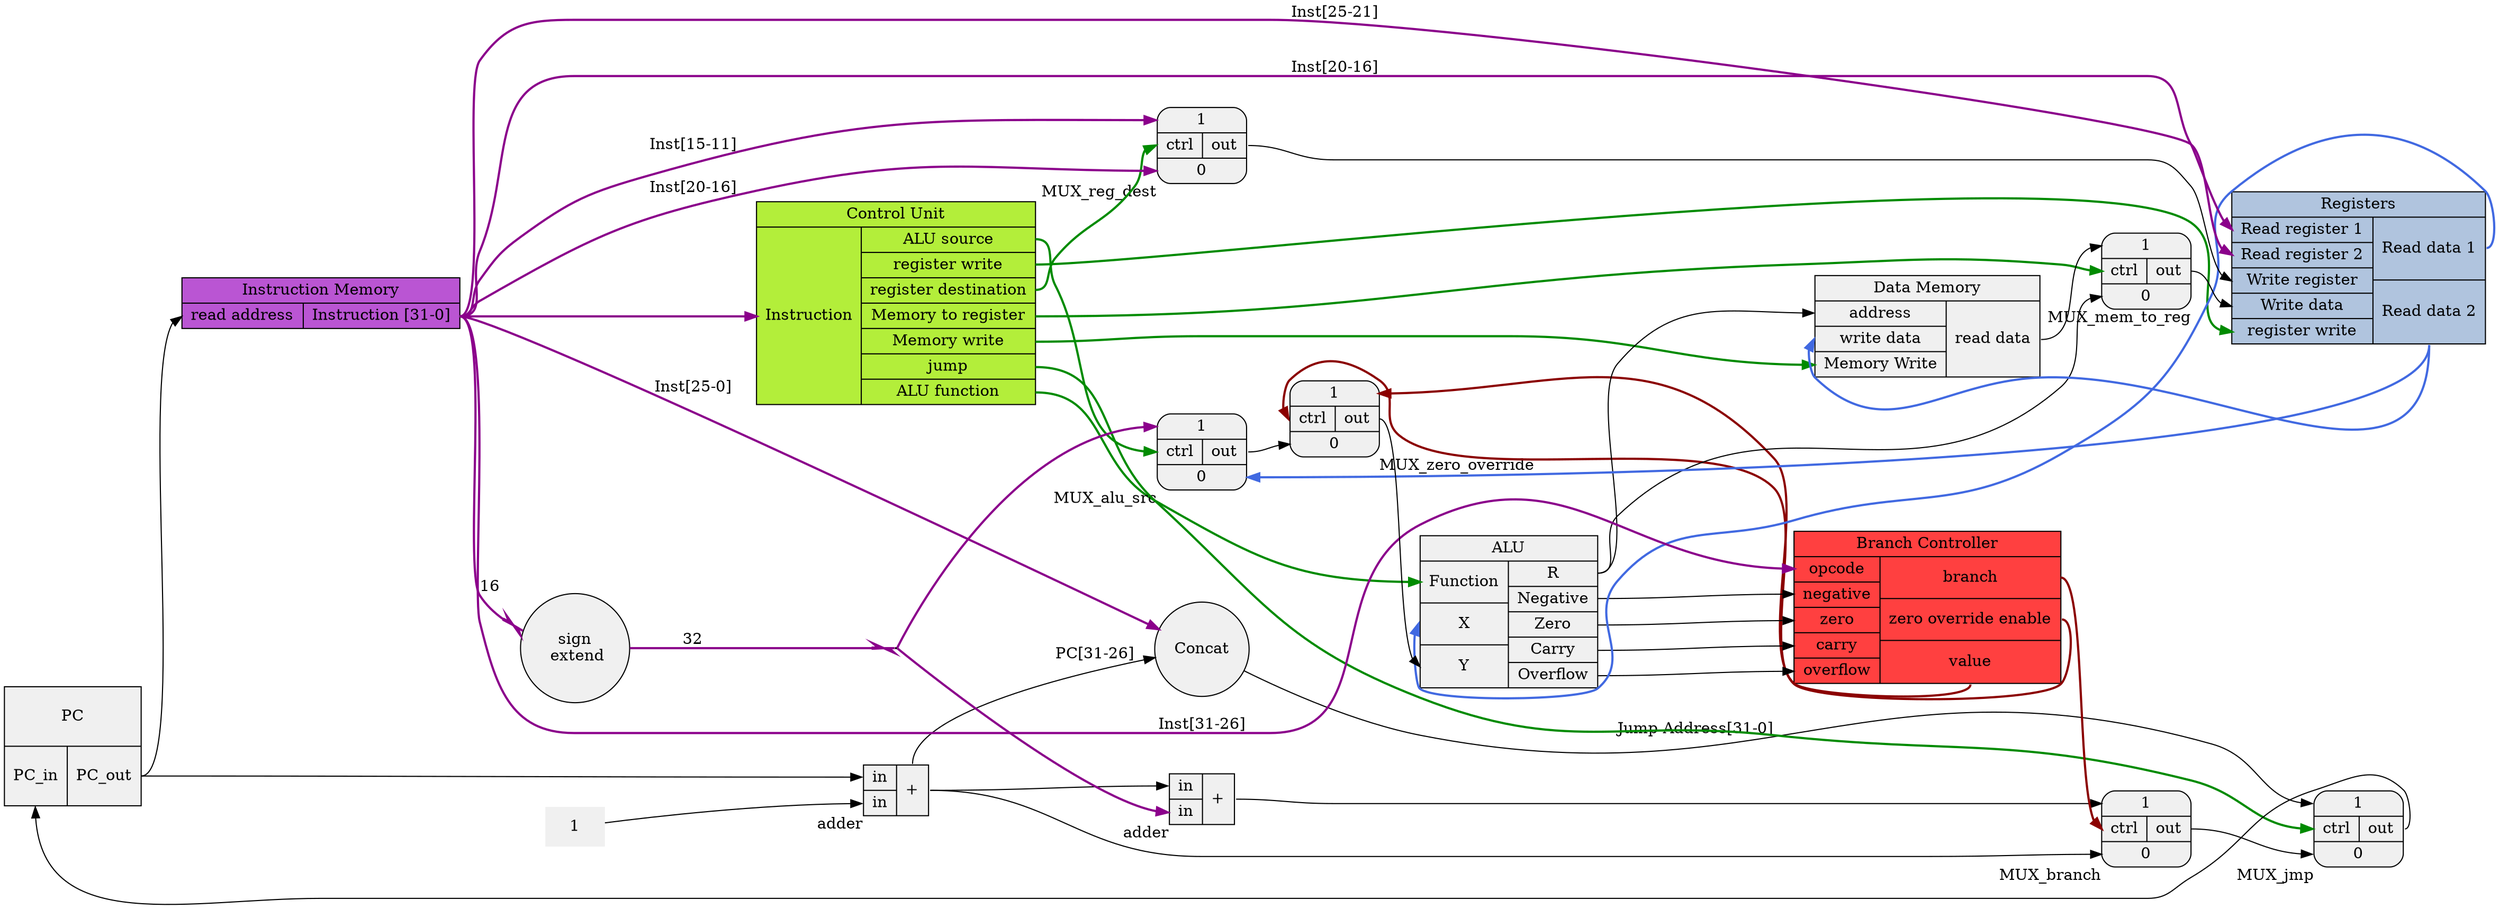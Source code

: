 digraph graphname {
    graph [rankdir="LR" overlap="false" splines="true"]; //splines="ortho"
    node [shape=record style="filled" fillcolor="grey94"];


    // f0 always refer to the part of block/component/blob that has its name on it
    // except for muxes, which have their names floating around them as an external label
    "PC" [height="1.5" label="<f0> PC | {<in> PC_in | <out> PC_out }"];

    "Add1" [xlabel="adder" label="{{<in1> in | <in2> in} | <out> +}}"]; //in1 should get rendered as the top one
    "constant_1" [label="1" shape="plaintext"];


    "Add2" [xlabel="adder" label="{{<in1> in | <in2> in} | <out> +}}"];
    "Concat" [shape="circle"];
    "Sign Extend" [ shape="circle" label="sign\n extend"];

    "Control Unit" [style="filled" fillcolor="olivedrab2" label="<f0> Control Unit | {{ <inst> Instruction} | {<alusource> ALU source | <regwrite> register write | <regdest> register destination | <memtoreg> Memory to register | <memw> Memory write | <jump> jump | <alufunc> ALU function }}"];
    "Branch Controller" [style="filled" fillcolor="brown1" label="<f0> Branch Controller | {{<opcode> opcode | <negative> negative | <zero> zero | <carry> carry | <overflow> overflow } | { <branch> branch | <zerooverride> zero override enable | <value> value }}"];

    "ALU" [label="<f0> ALU | {{<func> Function | <x> X | <y> Y} | {<r> R | <negative> Negative | <zero> Zero |<carry> Carry | <overflow> Overflow }}"];

    "Registers" [style="filled" fillcolor="lightsteelblue"  label="<f0> Registers | {{<readreg1> Read register 1 | <readreg2> Read register 2 | <wreg> Write register | <wdata> Write data | <regwrite> register write} | {<readdata1> Read data 1 | <readdata2> Read data 2}} "];

    "Instruction Memory" [style="filled" fillcolor="mediumorchid" label=" <f0>Instruction Memory | {<read address> read address | <inst> Instruction [31-0]}"];
    "Data Memory" [label=" <f0> Data Memory | {{ <address> address | <wdata> write data | <memwrite> Memory Write } | {<rdata> read data} }}"];

    // MUX layout:
    // 1 on top, 0 on bottom
    // control signal is middle-left
    // output is middle-right
    "Register Destination MUX" [shape="Mrecord" label="<1> 1 | { <control> ctrl | <out> out } | <0> 0" xlabel="MUX_reg_dest"];
    "ALU Source MUX" [shape="Mrecord" label="<1> 1 | { <control> ctrl | <out> out } | <0> 0" xlabel="MUX_alu_src"];
    "Branch MUX" [shape="Mrecord" label="<1> 1 | { <control> ctrl | <out> out } | <0> 0" xlabel="MUX_branch"];
    "Jump MUX" [shape="Mrecord" label="<1> 1 | { <control> ctrl | <out> out } | <0> 0" xlabel="MUX_jmp"];
    "Memory to Register MUX" [shape="Mrecord" label="<1> 1 | { <control> ctrl | <out> out } | <0> 0" xlabel="MUX_mem_to_reg"];
    "Zero Override MUX" [shape="Mrecord" label="<1> 1 | { <control> ctrl | <out> out } | <0> 0" xlabel="MUX_zero_override"]

    // was this removed from the design?
//    "Shift Swap MUX" [shape="Mrecord" label="<1> 1 | { <control> | <out> }| <0> 0" xlabel="MUX_shift_swap"];

    // signals! erm I mean EDGES
    PC:out -> "Instruction Memory":"read address";
    PC:out -> "Add1":in1;
    constant_1 -> "Add1":in2;

    Add1:out -> Concat [label="PC[31-26]"];
    Add1:out -> Add2:in1;
    Add1:out -> "Branch MUX":0;

    Add2:out -> "Branch MUX":1;

    "Branch MUX":out -> "Jump MUX":0;
    "Jump MUX":out -> PC:in;
    "Register Destination MUX":out -> "Registers":"wreg";
    "ALU Source MUX":out -> "Zero Override MUX":0;
    "Zero Override MUX":out -> "ALU":y;
    "Memory to Register MUX":out -> "Registers":wdata;


    "Instruction Memory":inst -> "Registers":"readreg2" [label="Inst[25-21]" style="bold" color="magenta4"];
    "Instruction Memory":inst -> "Registers":"readreg1" [label="Inst[20-16]" style="bold" color="magenta4"];
    "Instruction Memory":inst -> "Register Destination MUX":0 [label="Inst[20-16]" style="bold" color="magenta4"];
    "Instruction Memory":inst -> "Register Destination MUX":1 [label="Inst[15-11]" style="bold" color="magenta4"];
    "Instruction Memory":inst -> "Concat" [label="Inst[25-0]" style="bold" color="magenta4"];
    "Instruction Memory":inst -> "Control Unit":inst [ style="bold" color="magenta4"];
    "Instruction Memory":inst -> "Sign Extend" [label="16" arrowhead="rcrowlvee" style="bold" color="magenta4"];
    "Instruction Memory":inst -> "Branch Controller":opcode [label="Inst[31-26]" style="bold" color="magenta4"];

    "Sign Extend" -> SignExtendHolder [label="32" arrowhead="rcrowlvee"  style="bold" color="magenta4"];
    // invisible node trick!
    "SignExtendHolder" [shape="circle" width="0.01" height="0.01" label=""];
    SignExtendHolder -> Add2:in2 [ style="bold" color="magenta4"];
    SignExtendHolder -> "ALU Source MUX":1 [ style="bold" color="magenta4"];

    "Registers":"readdata1" -> "ALU":x [style="bold" color="royalblue"];
    "Registers":"readdata2" -> "ALU Source MUX":0 [style="bold" color="royalblue"];
    "Registers":"readdata2" -> "Data Memory":"wdata" [style="bold" color="royalblue"]; 

    "ALU":r -> "Data Memory":"address";
    "ALU":r -> "Memory to Register MUX":0;
    "ALU":zero -> "Branch Controller":"zero";
    "ALU":negative -> "Branch Controller":"negative";
    "ALU":overflow -> "Branch Controller":overflow;
    "ALU":carry -> "Branch Controller":carry;

    "Data Memory":"rdata" -> "Memory to Register MUX":1;

    "Branch Controller":"zerooverride" -> "Zero Override MUX":control [style="bold" color="red4"];
    "Branch Controller":"value" -> "Zero Override MUX":1 [style="bold" color="red4"];
    "Branch Controller":"branch" -> "Branch MUX":control [style="bold"color="red4"];

    "Control Unit":alusource -> "ALU Source MUX":control [style="bold"color="green4"];
    "Control Unit":regwrite -> "Registers":regwrite [style="bold"color="green4"];
    "Control Unit":regdest -> "Register Destination MUX":control [style="bold"color="green4"];
    "Control Unit":jump -> "Jump MUX":control [style="bold"color="green4"];
    "Control Unit":memw -> "Data Memory":memwrite [style="bold"color="green4"];
    "Control Unit":memtoreg -> "Memory to Register MUX":control [style="bold"color="green4"];
    "Control Unit":alufunc -> "ALU":func [style="bold"color="green4"];

    "Concat" -> "Jump MUX":1 [label="Jump Address[31-0]" ];
 }